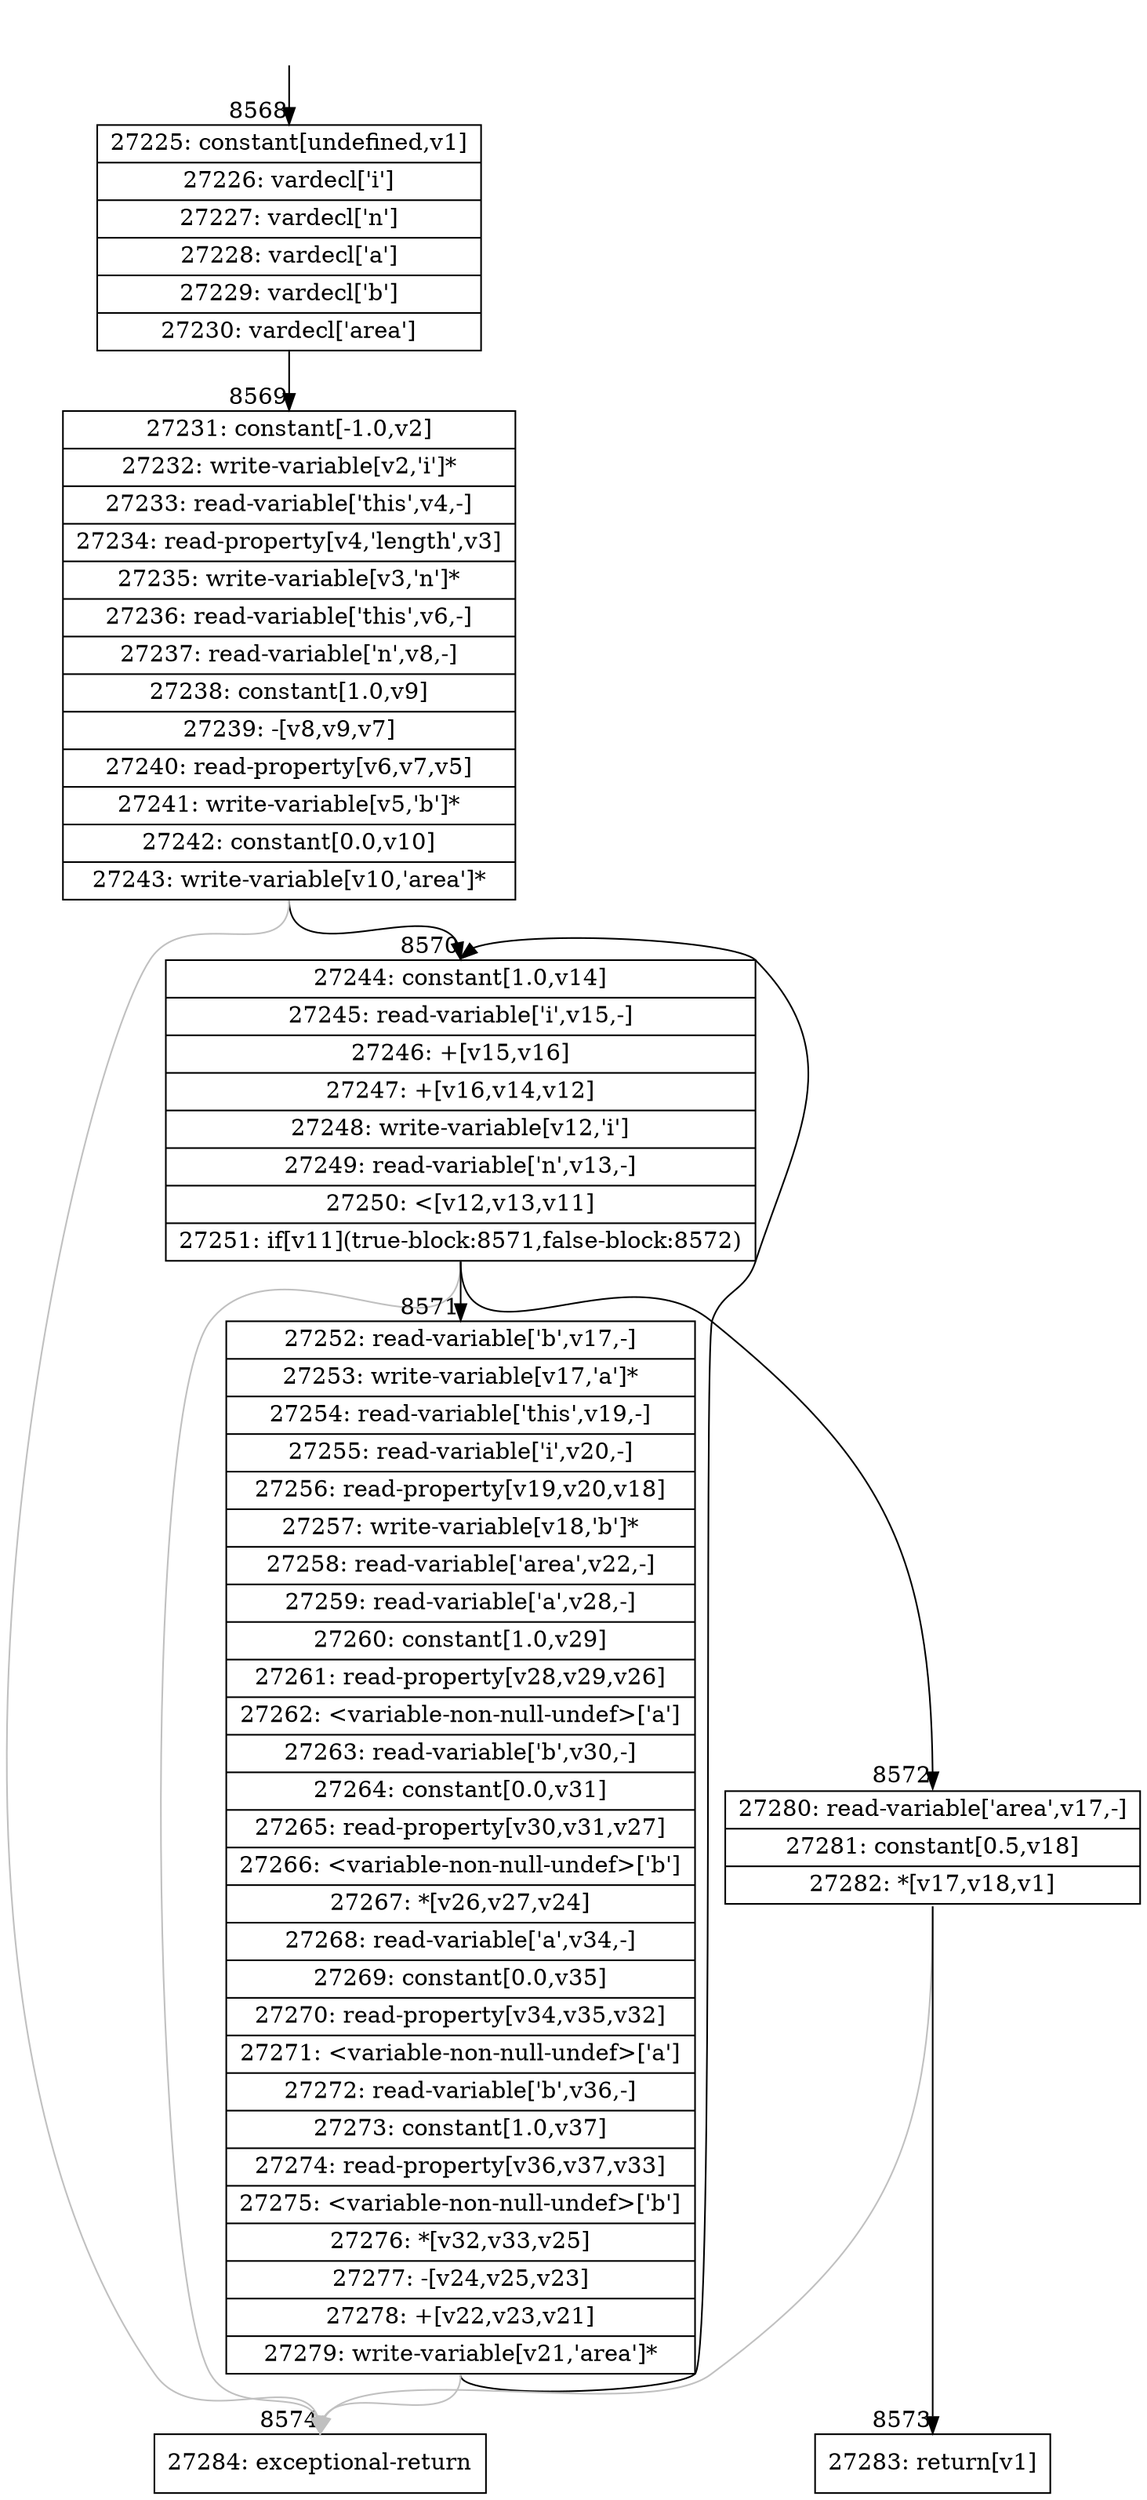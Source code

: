 digraph {
rankdir="TD"
BB_entry815[shape=none,label=""];
BB_entry815 -> BB8568 [tailport=s, headport=n, headlabel="    8568"]
BB8568 [shape=record label="{27225: constant[undefined,v1]|27226: vardecl['i']|27227: vardecl['n']|27228: vardecl['a']|27229: vardecl['b']|27230: vardecl['area']}" ] 
BB8568 -> BB8569 [tailport=s, headport=n, headlabel="      8569"]
BB8569 [shape=record label="{27231: constant[-1.0,v2]|27232: write-variable[v2,'i']*|27233: read-variable['this',v4,-]|27234: read-property[v4,'length',v3]|27235: write-variable[v3,'n']*|27236: read-variable['this',v6,-]|27237: read-variable['n',v8,-]|27238: constant[1.0,v9]|27239: -[v8,v9,v7]|27240: read-property[v6,v7,v5]|27241: write-variable[v5,'b']*|27242: constant[0.0,v10]|27243: write-variable[v10,'area']*}" ] 
BB8569 -> BB8570 [tailport=s, headport=n, headlabel="      8570"]
BB8569 -> BB8574 [tailport=s, headport=n, color=gray, headlabel="      8574"]
BB8570 [shape=record label="{27244: constant[1.0,v14]|27245: read-variable['i',v15,-]|27246: +[v15,v16]|27247: +[v16,v14,v12]|27248: write-variable[v12,'i']|27249: read-variable['n',v13,-]|27250: \<[v12,v13,v11]|27251: if[v11](true-block:8571,false-block:8572)}" ] 
BB8570 -> BB8571 [tailport=s, headport=n, headlabel="      8571"]
BB8570 -> BB8572 [tailport=s, headport=n, headlabel="      8572"]
BB8570 -> BB8574 [tailport=s, headport=n, color=gray]
BB8571 [shape=record label="{27252: read-variable['b',v17,-]|27253: write-variable[v17,'a']*|27254: read-variable['this',v19,-]|27255: read-variable['i',v20,-]|27256: read-property[v19,v20,v18]|27257: write-variable[v18,'b']*|27258: read-variable['area',v22,-]|27259: read-variable['a',v28,-]|27260: constant[1.0,v29]|27261: read-property[v28,v29,v26]|27262: \<variable-non-null-undef\>['a']|27263: read-variable['b',v30,-]|27264: constant[0.0,v31]|27265: read-property[v30,v31,v27]|27266: \<variable-non-null-undef\>['b']|27267: *[v26,v27,v24]|27268: read-variable['a',v34,-]|27269: constant[0.0,v35]|27270: read-property[v34,v35,v32]|27271: \<variable-non-null-undef\>['a']|27272: read-variable['b',v36,-]|27273: constant[1.0,v37]|27274: read-property[v36,v37,v33]|27275: \<variable-non-null-undef\>['b']|27276: *[v32,v33,v25]|27277: -[v24,v25,v23]|27278: +[v22,v23,v21]|27279: write-variable[v21,'area']*}" ] 
BB8571 -> BB8570 [tailport=s, headport=n]
BB8571 -> BB8574 [tailport=s, headport=n, color=gray]
BB8572 [shape=record label="{27280: read-variable['area',v17,-]|27281: constant[0.5,v18]|27282: *[v17,v18,v1]}" ] 
BB8572 -> BB8573 [tailport=s, headport=n, headlabel="      8573"]
BB8572 -> BB8574 [tailport=s, headport=n, color=gray]
BB8573 [shape=record label="{27283: return[v1]}" ] 
BB8574 [shape=record label="{27284: exceptional-return}" ] 
//#$~ 4845
}

